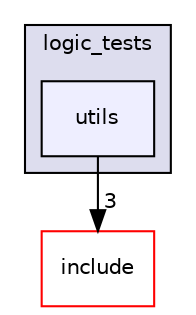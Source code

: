 digraph "tests/logic_tests/utils" {
  compound=true
  node [ fontsize="10", fontname="Helvetica"];
  edge [ labelfontsize="10", labelfontname="Helvetica"];
  subgraph clusterdir_50ba7c4cc35488581ca04a703956ea6d {
    graph [ bgcolor="#ddddee", pencolor="black", label="logic_tests" fontname="Helvetica", fontsize="10", URL="dir_50ba7c4cc35488581ca04a703956ea6d.html"]
  dir_c350e95a0ae7727cf050dda70d294cb2 [shape=box, label="utils", style="filled", fillcolor="#eeeeff", pencolor="black", URL="dir_c350e95a0ae7727cf050dda70d294cb2.html"];
  }
  dir_d44c64559bbebec7f509842c48db8b23 [shape=box label="include" fillcolor="white" style="filled" color="red" URL="dir_d44c64559bbebec7f509842c48db8b23.html"];
  dir_c350e95a0ae7727cf050dda70d294cb2->dir_d44c64559bbebec7f509842c48db8b23 [headlabel="3", labeldistance=1.5 headhref="dir_000020_000000.html"];
}
